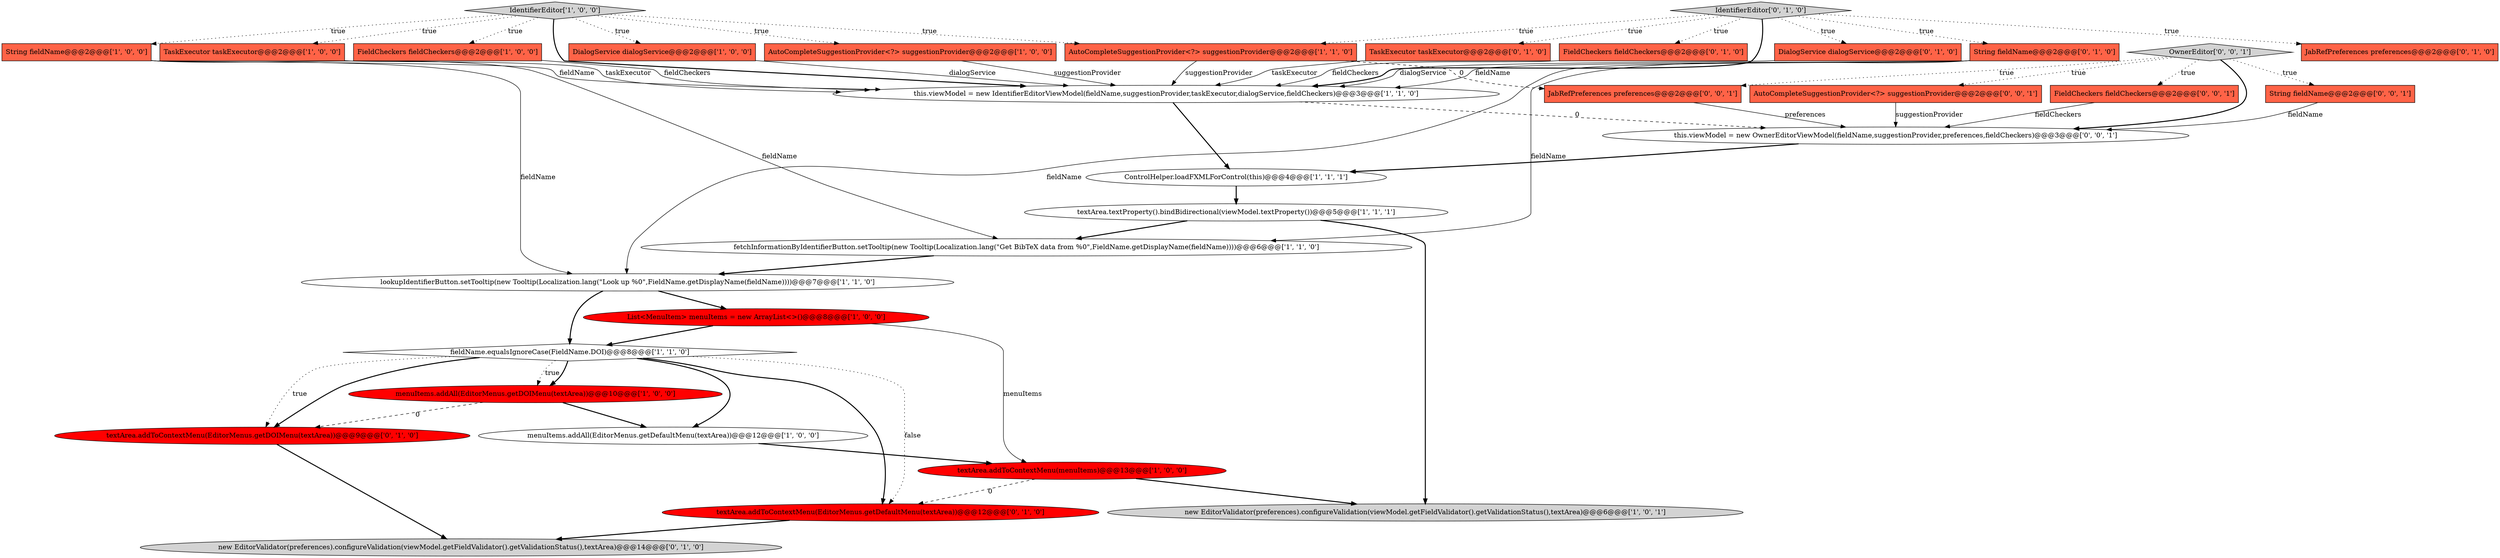 digraph {
0 [style = filled, label = "IdentifierEditor['1', '0', '0']", fillcolor = lightgray, shape = diamond image = "AAA0AAABBB1BBB"];
2 [style = filled, label = "ControlHelper.loadFXMLForControl(this)@@@4@@@['1', '1', '1']", fillcolor = white, shape = ellipse image = "AAA0AAABBB1BBB"];
14 [style = filled, label = "menuItems.addAll(EditorMenus.getDOIMenu(textArea))@@@10@@@['1', '0', '0']", fillcolor = red, shape = ellipse image = "AAA1AAABBB1BBB"];
26 [style = filled, label = "textArea.addToContextMenu(EditorMenus.getDefaultMenu(textArea))@@@12@@@['0', '1', '0']", fillcolor = red, shape = ellipse image = "AAA1AAABBB2BBB"];
23 [style = filled, label = "TaskExecutor taskExecutor@@@2@@@['0', '1', '0']", fillcolor = tomato, shape = box image = "AAA0AAABBB2BBB"];
9 [style = filled, label = "fieldName.equalsIgnoreCase(FieldName.DOI)@@@8@@@['1', '1', '0']", fillcolor = white, shape = diamond image = "AAA0AAABBB1BBB"];
1 [style = filled, label = "textArea.textProperty().bindBidirectional(viewModel.textProperty())@@@5@@@['1', '1', '1']", fillcolor = white, shape = ellipse image = "AAA0AAABBB1BBB"];
16 [style = filled, label = "AutoCompleteSuggestionProvider<?> suggestionProvider@@@2@@@['1', '1', '0']", fillcolor = tomato, shape = box image = "AAA0AAABBB1BBB"];
20 [style = filled, label = "FieldCheckers fieldCheckers@@@2@@@['0', '1', '0']", fillcolor = tomato, shape = box image = "AAA0AAABBB2BBB"];
21 [style = filled, label = "new EditorValidator(preferences).configureValidation(viewModel.getFieldValidator().getValidationStatus(),textArea)@@@14@@@['0', '1', '0']", fillcolor = lightgray, shape = ellipse image = "AAA0AAABBB2BBB"];
5 [style = filled, label = "String fieldName@@@2@@@['1', '0', '0']", fillcolor = tomato, shape = box image = "AAA0AAABBB1BBB"];
27 [style = filled, label = "OwnerEditor['0', '0', '1']", fillcolor = lightgray, shape = diamond image = "AAA0AAABBB3BBB"];
30 [style = filled, label = "FieldCheckers fieldCheckers@@@2@@@['0', '0', '1']", fillcolor = tomato, shape = box image = "AAA0AAABBB3BBB"];
31 [style = filled, label = "JabRefPreferences preferences@@@2@@@['0', '0', '1']", fillcolor = tomato, shape = box image = "AAA0AAABBB3BBB"];
3 [style = filled, label = "menuItems.addAll(EditorMenus.getDefaultMenu(textArea))@@@12@@@['1', '0', '0']", fillcolor = white, shape = ellipse image = "AAA0AAABBB1BBB"];
32 [style = filled, label = "this.viewModel = new OwnerEditorViewModel(fieldName,suggestionProvider,preferences,fieldCheckers)@@@3@@@['0', '0', '1']", fillcolor = white, shape = ellipse image = "AAA0AAABBB3BBB"];
4 [style = filled, label = "textArea.addToContextMenu(menuItems)@@@13@@@['1', '0', '0']", fillcolor = red, shape = ellipse image = "AAA1AAABBB1BBB"];
29 [style = filled, label = "String fieldName@@@2@@@['0', '0', '1']", fillcolor = tomato, shape = box image = "AAA0AAABBB3BBB"];
25 [style = filled, label = "IdentifierEditor['0', '1', '0']", fillcolor = lightgray, shape = diamond image = "AAA0AAABBB2BBB"];
10 [style = filled, label = "fetchInformationByIdentifierButton.setTooltip(new Tooltip(Localization.lang(\"Get BibTeX data from %0\",FieldName.getDisplayName(fieldName))))@@@6@@@['1', '1', '0']", fillcolor = white, shape = ellipse image = "AAA0AAABBB1BBB"];
6 [style = filled, label = "AutoCompleteSuggestionProvider<?> suggestionProvider@@@2@@@['1', '0', '0']", fillcolor = tomato, shape = box image = "AAA0AAABBB1BBB"];
22 [style = filled, label = "String fieldName@@@2@@@['0', '1', '0']", fillcolor = tomato, shape = box image = "AAA0AAABBB2BBB"];
19 [style = filled, label = "textArea.addToContextMenu(EditorMenus.getDOIMenu(textArea))@@@9@@@['0', '1', '0']", fillcolor = red, shape = ellipse image = "AAA1AAABBB2BBB"];
12 [style = filled, label = "this.viewModel = new IdentifierEditorViewModel(fieldName,suggestionProvider,taskExecutor,dialogService,fieldCheckers)@@@3@@@['1', '1', '0']", fillcolor = white, shape = ellipse image = "AAA0AAABBB1BBB"];
18 [style = filled, label = "JabRefPreferences preferences@@@2@@@['0', '1', '0']", fillcolor = tomato, shape = box image = "AAA0AAABBB2BBB"];
24 [style = filled, label = "DialogService dialogService@@@2@@@['0', '1', '0']", fillcolor = tomato, shape = box image = "AAA0AAABBB2BBB"];
15 [style = filled, label = "DialogService dialogService@@@2@@@['1', '0', '0']", fillcolor = tomato, shape = box image = "AAA0AAABBB1BBB"];
17 [style = filled, label = "new EditorValidator(preferences).configureValidation(viewModel.getFieldValidator().getValidationStatus(),textArea)@@@6@@@['1', '0', '1']", fillcolor = lightgray, shape = ellipse image = "AAA0AAABBB1BBB"];
13 [style = filled, label = "TaskExecutor taskExecutor@@@2@@@['1', '0', '0']", fillcolor = tomato, shape = box image = "AAA0AAABBB1BBB"];
28 [style = filled, label = "AutoCompleteSuggestionProvider<?> suggestionProvider@@@2@@@['0', '0', '1']", fillcolor = tomato, shape = box image = "AAA0AAABBB3BBB"];
7 [style = filled, label = "lookupIdentifierButton.setTooltip(new Tooltip(Localization.lang(\"Look up %0\",FieldName.getDisplayName(fieldName))))@@@7@@@['1', '1', '0']", fillcolor = white, shape = ellipse image = "AAA0AAABBB1BBB"];
8 [style = filled, label = "List<MenuItem> menuItems = new ArrayList<>()@@@8@@@['1', '0', '0']", fillcolor = red, shape = ellipse image = "AAA1AAABBB1BBB"];
11 [style = filled, label = "FieldCheckers fieldCheckers@@@2@@@['1', '0', '0']", fillcolor = tomato, shape = box image = "AAA0AAABBB1BBB"];
14->3 [style = bold, label=""];
27->32 [style = bold, label=""];
25->16 [style = dotted, label="true"];
0->5 [style = dotted, label="true"];
0->13 [style = dotted, label="true"];
15->12 [style = solid, label="dialogService"];
4->17 [style = bold, label=""];
22->7 [style = solid, label="fieldName"];
16->31 [style = dashed, label="0"];
5->12 [style = solid, label="fieldName"];
2->1 [style = bold, label=""];
6->12 [style = solid, label="suggestionProvider"];
0->15 [style = dotted, label="true"];
12->32 [style = dashed, label="0"];
0->12 [style = bold, label=""];
25->24 [style = dotted, label="true"];
29->32 [style = solid, label="fieldName"];
4->26 [style = dashed, label="0"];
7->8 [style = bold, label=""];
0->6 [style = dotted, label="true"];
10->7 [style = bold, label=""];
3->4 [style = bold, label=""];
32->2 [style = bold, label=""];
9->14 [style = dotted, label="true"];
22->10 [style = solid, label="fieldName"];
24->12 [style = solid, label="dialogService"];
1->17 [style = bold, label=""];
23->12 [style = solid, label="taskExecutor"];
26->21 [style = bold, label=""];
25->18 [style = dotted, label="true"];
9->26 [style = bold, label=""];
7->9 [style = bold, label=""];
27->28 [style = dotted, label="true"];
13->12 [style = solid, label="taskExecutor"];
12->2 [style = bold, label=""];
27->30 [style = dotted, label="true"];
9->19 [style = dotted, label="true"];
11->12 [style = solid, label="fieldCheckers"];
25->12 [style = bold, label=""];
27->29 [style = dotted, label="true"];
27->31 [style = dotted, label="true"];
25->20 [style = dotted, label="true"];
8->9 [style = bold, label=""];
9->14 [style = bold, label=""];
28->32 [style = solid, label="suggestionProvider"];
25->22 [style = dotted, label="true"];
9->19 [style = bold, label=""];
31->32 [style = solid, label="preferences"];
16->12 [style = solid, label="suggestionProvider"];
9->3 [style = bold, label=""];
5->7 [style = solid, label="fieldName"];
9->26 [style = dotted, label="false"];
14->19 [style = dashed, label="0"];
0->16 [style = dotted, label="true"];
25->23 [style = dotted, label="true"];
8->4 [style = solid, label="menuItems"];
22->12 [style = solid, label="fieldName"];
5->10 [style = solid, label="fieldName"];
1->10 [style = bold, label=""];
0->11 [style = dotted, label="true"];
20->12 [style = solid, label="fieldCheckers"];
30->32 [style = solid, label="fieldCheckers"];
19->21 [style = bold, label=""];
}
